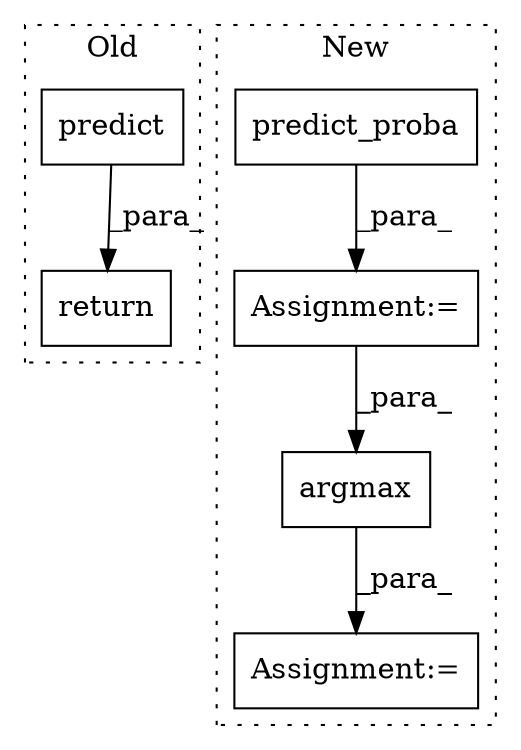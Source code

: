 digraph G {
subgraph cluster0 {
1 [label="predict" a="32" s="4017,4026" l="8,1" shape="box"];
6 [label="return" a="41" s="3976" l="7" shape="box"];
label = "Old";
style="dotted";
}
subgraph cluster1 {
2 [label="predict_proba" a="32" s="2731,2746" l="14,1" shape="box"];
3 [label="Assignment:=" a="7" s="2774" l="1" shape="box"];
4 [label="Assignment:=" a="7" s="2725" l="1" shape="box"];
5 [label="argmax" a="32" s="2781,2803" l="7,1" shape="box"];
label = "New";
style="dotted";
}
1 -> 6 [label="_para_"];
2 -> 4 [label="_para_"];
4 -> 5 [label="_para_"];
5 -> 3 [label="_para_"];
}